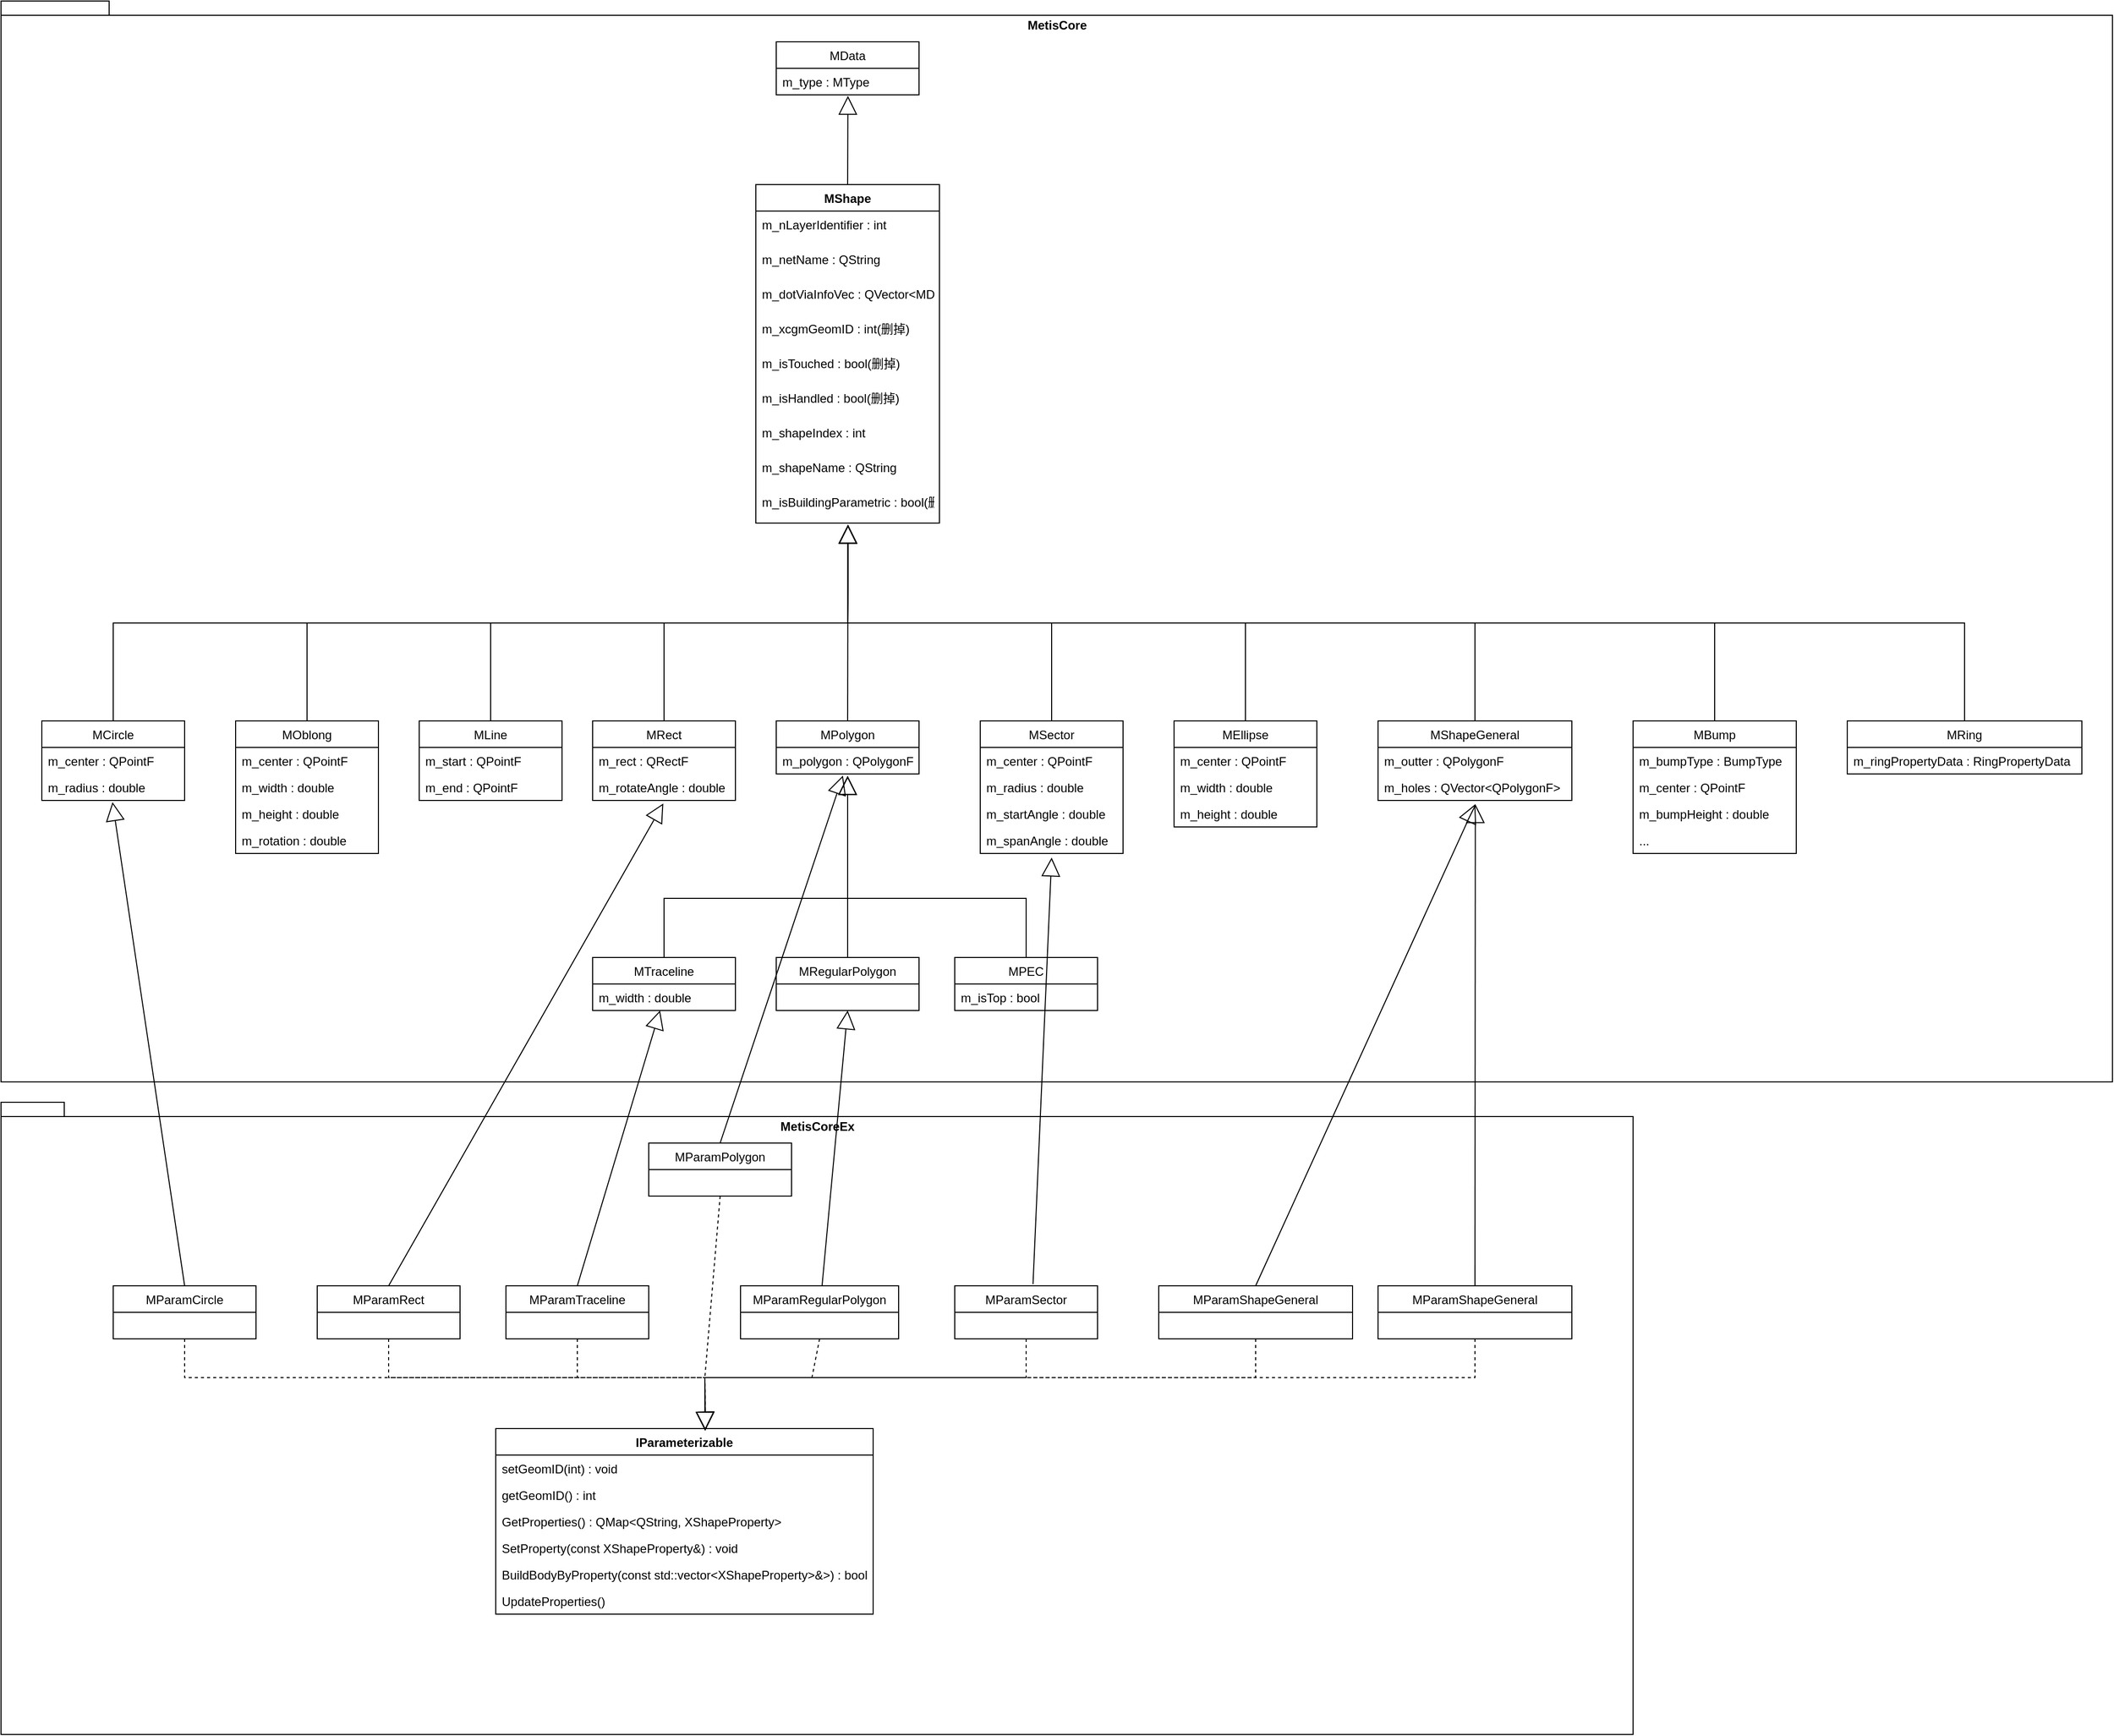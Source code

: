 <mxfile version="15.8.8" type="github">
  <diagram id="C5RBs43oDa-KdzZeNtuy" name="Page-1">
    <mxGraphModel dx="2592" dy="876" grid="1" gridSize="10" guides="1" tooltips="1" connect="1" arrows="1" fold="1" page="1" pageScale="1" pageWidth="827" pageHeight="1169" math="0" shadow="0">
      <root>
        <mxCell id="WIyWlLk6GJQsqaUBKTNV-0" />
        <mxCell id="WIyWlLk6GJQsqaUBKTNV-1" parent="WIyWlLk6GJQsqaUBKTNV-0" />
        <mxCell id="aMKjrzGWHhNSNLpxODro-223" value="MetisCoreEx" style="shape=folder;fontStyle=1;spacingTop=10;tabWidth=40;tabHeight=14;tabPosition=left;html=1;verticalAlign=top;" vertex="1" parent="WIyWlLk6GJQsqaUBKTNV-1">
          <mxGeometry x="-470" y="1090" width="1600" height="620" as="geometry" />
        </mxCell>
        <mxCell id="aMKjrzGWHhNSNLpxODro-220" value="MetisCore" style="shape=folder;fontStyle=1;spacingTop=10;tabWidth=40;tabHeight=14;tabPosition=left;html=1;verticalAlign=top;" vertex="1" parent="WIyWlLk6GJQsqaUBKTNV-1">
          <mxGeometry x="-470" y="10" width="2070" height="1060" as="geometry" />
        </mxCell>
        <mxCell id="aMKjrzGWHhNSNLpxODro-22" value="MShape" style="swimlane;fontStyle=1;align=center;verticalAlign=top;childLayout=stackLayout;horizontal=1;startSize=26;horizontalStack=0;resizeParent=1;resizeParentMax=0;resizeLast=0;collapsible=1;marginBottom=0;" vertex="1" parent="WIyWlLk6GJQsqaUBKTNV-1">
          <mxGeometry x="270" y="190" width="180" height="332" as="geometry" />
        </mxCell>
        <object label="m_nLayerIdentifier : int" id="aMKjrzGWHhNSNLpxODro-30">
          <mxCell style="text;strokeColor=none;fillColor=none;align=left;verticalAlign=top;spacingLeft=4;spacingRight=4;overflow=hidden;rotatable=0;points=[[0,0.5],[1,0.5]];portConstraint=eastwest;" vertex="1" parent="aMKjrzGWHhNSNLpxODro-22">
            <mxGeometry y="26" width="180" height="34" as="geometry" />
          </mxCell>
        </object>
        <object label="m_netName : QString" id="aMKjrzGWHhNSNLpxODro-33">
          <mxCell style="text;strokeColor=none;fillColor=none;align=left;verticalAlign=top;spacingLeft=4;spacingRight=4;overflow=hidden;rotatable=0;points=[[0,0.5],[1,0.5]];portConstraint=eastwest;" vertex="1" parent="aMKjrzGWHhNSNLpxODro-22">
            <mxGeometry y="60" width="180" height="34" as="geometry" />
          </mxCell>
        </object>
        <object label="m_dotViaInfoVec : QVector&lt;MDotViaInfo&gt;" id="aMKjrzGWHhNSNLpxODro-32">
          <mxCell style="text;strokeColor=none;fillColor=none;align=left;verticalAlign=top;spacingLeft=4;spacingRight=4;overflow=hidden;rotatable=0;points=[[0,0.5],[1,0.5]];portConstraint=eastwest;" vertex="1" parent="aMKjrzGWHhNSNLpxODro-22">
            <mxGeometry y="94" width="180" height="34" as="geometry" />
          </mxCell>
        </object>
        <object label="m_xcgmGeomID : int(删掉)" id="aMKjrzGWHhNSNLpxODro-31">
          <mxCell style="text;strokeColor=none;fillColor=none;align=left;verticalAlign=top;spacingLeft=4;spacingRight=4;overflow=hidden;rotatable=0;points=[[0,0.5],[1,0.5]];portConstraint=eastwest;" vertex="1" parent="aMKjrzGWHhNSNLpxODro-22">
            <mxGeometry y="128" width="180" height="34" as="geometry" />
          </mxCell>
        </object>
        <object label="m_isTouched : bool(删掉)" id="aMKjrzGWHhNSNLpxODro-35">
          <mxCell style="text;strokeColor=none;fillColor=none;align=left;verticalAlign=top;spacingLeft=4;spacingRight=4;overflow=hidden;rotatable=0;points=[[0,0.5],[1,0.5]];portConstraint=eastwest;" vertex="1" parent="aMKjrzGWHhNSNLpxODro-22">
            <mxGeometry y="162" width="180" height="34" as="geometry" />
          </mxCell>
        </object>
        <object label="m_isHandled : bool(删掉)" id="aMKjrzGWHhNSNLpxODro-36">
          <mxCell style="text;strokeColor=none;fillColor=none;align=left;verticalAlign=top;spacingLeft=4;spacingRight=4;overflow=hidden;rotatable=0;points=[[0,0.5],[1,0.5]];portConstraint=eastwest;" vertex="1" parent="aMKjrzGWHhNSNLpxODro-22">
            <mxGeometry y="196" width="180" height="34" as="geometry" />
          </mxCell>
        </object>
        <object label="m_shapeIndex : int" id="aMKjrzGWHhNSNLpxODro-37">
          <mxCell style="text;strokeColor=none;fillColor=none;align=left;verticalAlign=top;spacingLeft=4;spacingRight=4;overflow=hidden;rotatable=0;points=[[0,0.5],[1,0.5]];portConstraint=eastwest;" vertex="1" parent="aMKjrzGWHhNSNLpxODro-22">
            <mxGeometry y="230" width="180" height="34" as="geometry" />
          </mxCell>
        </object>
        <object label="m_shapeName : QString" id="aMKjrzGWHhNSNLpxODro-38">
          <mxCell style="text;strokeColor=none;fillColor=none;align=left;verticalAlign=top;spacingLeft=4;spacingRight=4;overflow=hidden;rotatable=0;points=[[0,0.5],[1,0.5]];portConstraint=eastwest;" vertex="1" parent="aMKjrzGWHhNSNLpxODro-22">
            <mxGeometry y="264" width="180" height="34" as="geometry" />
          </mxCell>
        </object>
        <object label="m_isBuildingParametric : bool(删掉)" id="aMKjrzGWHhNSNLpxODro-39">
          <mxCell style="text;strokeColor=none;fillColor=none;align=left;verticalAlign=top;spacingLeft=4;spacingRight=4;overflow=hidden;rotatable=0;points=[[0,0.5],[1,0.5]];portConstraint=eastwest;" vertex="1" parent="aMKjrzGWHhNSNLpxODro-22">
            <mxGeometry y="298" width="180" height="34" as="geometry" />
          </mxCell>
        </object>
        <mxCell id="aMKjrzGWHhNSNLpxODro-40" value="MData" style="swimlane;fontStyle=0;childLayout=stackLayout;horizontal=1;startSize=26;fillColor=none;horizontalStack=0;resizeParent=1;resizeParentMax=0;resizeLast=0;collapsible=1;marginBottom=0;" vertex="1" parent="WIyWlLk6GJQsqaUBKTNV-1">
          <mxGeometry x="290" y="50" width="140" height="52" as="geometry" />
        </mxCell>
        <mxCell id="aMKjrzGWHhNSNLpxODro-41" value="m_type : MType" style="text;strokeColor=none;fillColor=none;align=left;verticalAlign=top;spacingLeft=4;spacingRight=4;overflow=hidden;rotatable=0;points=[[0,0.5],[1,0.5]];portConstraint=eastwest;" vertex="1" parent="aMKjrzGWHhNSNLpxODro-40">
          <mxGeometry y="26" width="140" height="26" as="geometry" />
        </mxCell>
        <mxCell id="aMKjrzGWHhNSNLpxODro-45" value="" style="endArrow=block;endSize=16;endFill=0;html=1;rounded=0;exitX=0.5;exitY=0;exitDx=0;exitDy=0;entryX=0.502;entryY=1.038;entryDx=0;entryDy=0;entryPerimeter=0;" edge="1" parent="WIyWlLk6GJQsqaUBKTNV-1" source="aMKjrzGWHhNSNLpxODro-22" target="aMKjrzGWHhNSNLpxODro-41">
          <mxGeometry x="-0.078" y="-30" width="160" relative="1" as="geometry">
            <mxPoint x="468" y="50" as="sourcePoint" />
            <mxPoint x="628" y="50" as="targetPoint" />
            <mxPoint as="offset" />
          </mxGeometry>
        </mxCell>
        <mxCell id="aMKjrzGWHhNSNLpxODro-46" value="MCircle" style="swimlane;fontStyle=0;childLayout=stackLayout;horizontal=1;startSize=26;fillColor=none;horizontalStack=0;resizeParent=1;resizeParentMax=0;resizeLast=0;collapsible=1;marginBottom=0;" vertex="1" parent="WIyWlLk6GJQsqaUBKTNV-1">
          <mxGeometry x="-430" y="716" width="140" height="78" as="geometry" />
        </mxCell>
        <mxCell id="aMKjrzGWHhNSNLpxODro-47" value="m_center : QPointF" style="text;strokeColor=none;fillColor=none;align=left;verticalAlign=top;spacingLeft=4;spacingRight=4;overflow=hidden;rotatable=0;points=[[0,0.5],[1,0.5]];portConstraint=eastwest;" vertex="1" parent="aMKjrzGWHhNSNLpxODro-46">
          <mxGeometry y="26" width="140" height="26" as="geometry" />
        </mxCell>
        <mxCell id="aMKjrzGWHhNSNLpxODro-48" value="m_radius : double" style="text;strokeColor=none;fillColor=none;align=left;verticalAlign=top;spacingLeft=4;spacingRight=4;overflow=hidden;rotatable=0;points=[[0,0.5],[1,0.5]];portConstraint=eastwest;" vertex="1" parent="aMKjrzGWHhNSNLpxODro-46">
          <mxGeometry y="52" width="140" height="26" as="geometry" />
        </mxCell>
        <mxCell id="aMKjrzGWHhNSNLpxODro-50" value="MOblong" style="swimlane;fontStyle=0;childLayout=stackLayout;horizontal=1;startSize=26;fillColor=none;horizontalStack=0;resizeParent=1;resizeParentMax=0;resizeLast=0;collapsible=1;marginBottom=0;" vertex="1" parent="WIyWlLk6GJQsqaUBKTNV-1">
          <mxGeometry x="-240" y="716" width="140" height="130" as="geometry" />
        </mxCell>
        <mxCell id="aMKjrzGWHhNSNLpxODro-51" value="m_center : QPointF" style="text;strokeColor=none;fillColor=none;align=left;verticalAlign=top;spacingLeft=4;spacingRight=4;overflow=hidden;rotatable=0;points=[[0,0.5],[1,0.5]];portConstraint=eastwest;" vertex="1" parent="aMKjrzGWHhNSNLpxODro-50">
          <mxGeometry y="26" width="140" height="26" as="geometry" />
        </mxCell>
        <mxCell id="aMKjrzGWHhNSNLpxODro-52" value="m_width : double" style="text;strokeColor=none;fillColor=none;align=left;verticalAlign=top;spacingLeft=4;spacingRight=4;overflow=hidden;rotatable=0;points=[[0,0.5],[1,0.5]];portConstraint=eastwest;" vertex="1" parent="aMKjrzGWHhNSNLpxODro-50">
          <mxGeometry y="52" width="140" height="26" as="geometry" />
        </mxCell>
        <mxCell id="aMKjrzGWHhNSNLpxODro-53" value="m_height : double" style="text;strokeColor=none;fillColor=none;align=left;verticalAlign=top;spacingLeft=4;spacingRight=4;overflow=hidden;rotatable=0;points=[[0,0.5],[1,0.5]];portConstraint=eastwest;" vertex="1" parent="aMKjrzGWHhNSNLpxODro-50">
          <mxGeometry y="78" width="140" height="26" as="geometry" />
        </mxCell>
        <mxCell id="aMKjrzGWHhNSNLpxODro-94" value="m_rotation : double" style="text;strokeColor=none;fillColor=none;align=left;verticalAlign=top;spacingLeft=4;spacingRight=4;overflow=hidden;rotatable=0;points=[[0,0.5],[1,0.5]];portConstraint=eastwest;" vertex="1" parent="aMKjrzGWHhNSNLpxODro-50">
          <mxGeometry y="104" width="140" height="26" as="geometry" />
        </mxCell>
        <mxCell id="aMKjrzGWHhNSNLpxODro-54" value="MLine" style="swimlane;fontStyle=0;childLayout=stackLayout;horizontal=1;startSize=26;fillColor=none;horizontalStack=0;resizeParent=1;resizeParentMax=0;resizeLast=0;collapsible=1;marginBottom=0;" vertex="1" parent="WIyWlLk6GJQsqaUBKTNV-1">
          <mxGeometry x="-60" y="716" width="140" height="78" as="geometry" />
        </mxCell>
        <mxCell id="aMKjrzGWHhNSNLpxODro-55" value="m_start : QPointF" style="text;strokeColor=none;fillColor=none;align=left;verticalAlign=top;spacingLeft=4;spacingRight=4;overflow=hidden;rotatable=0;points=[[0,0.5],[1,0.5]];portConstraint=eastwest;" vertex="1" parent="aMKjrzGWHhNSNLpxODro-54">
          <mxGeometry y="26" width="140" height="26" as="geometry" />
        </mxCell>
        <mxCell id="aMKjrzGWHhNSNLpxODro-56" value="m_end : QPointF" style="text;strokeColor=none;fillColor=none;align=left;verticalAlign=top;spacingLeft=4;spacingRight=4;overflow=hidden;rotatable=0;points=[[0,0.5],[1,0.5]];portConstraint=eastwest;" vertex="1" parent="aMKjrzGWHhNSNLpxODro-54">
          <mxGeometry y="52" width="140" height="26" as="geometry" />
        </mxCell>
        <mxCell id="aMKjrzGWHhNSNLpxODro-58" value="MEllipse" style="swimlane;fontStyle=0;childLayout=stackLayout;horizontal=1;startSize=26;fillColor=none;horizontalStack=0;resizeParent=1;resizeParentMax=0;resizeLast=0;collapsible=1;marginBottom=0;" vertex="1" parent="WIyWlLk6GJQsqaUBKTNV-1">
          <mxGeometry x="680" y="716" width="140" height="104" as="geometry" />
        </mxCell>
        <mxCell id="aMKjrzGWHhNSNLpxODro-59" value="m_center : QPointF" style="text;strokeColor=none;fillColor=none;align=left;verticalAlign=top;spacingLeft=4;spacingRight=4;overflow=hidden;rotatable=0;points=[[0,0.5],[1,0.5]];portConstraint=eastwest;" vertex="1" parent="aMKjrzGWHhNSNLpxODro-58">
          <mxGeometry y="26" width="140" height="26" as="geometry" />
        </mxCell>
        <mxCell id="aMKjrzGWHhNSNLpxODro-60" value="m_width : double" style="text;strokeColor=none;fillColor=none;align=left;verticalAlign=top;spacingLeft=4;spacingRight=4;overflow=hidden;rotatable=0;points=[[0,0.5],[1,0.5]];portConstraint=eastwest;" vertex="1" parent="aMKjrzGWHhNSNLpxODro-58">
          <mxGeometry y="52" width="140" height="26" as="geometry" />
        </mxCell>
        <mxCell id="aMKjrzGWHhNSNLpxODro-61" value="m_height : double" style="text;strokeColor=none;fillColor=none;align=left;verticalAlign=top;spacingLeft=4;spacingRight=4;overflow=hidden;rotatable=0;points=[[0,0.5],[1,0.5]];portConstraint=eastwest;" vertex="1" parent="aMKjrzGWHhNSNLpxODro-58">
          <mxGeometry y="78" width="140" height="26" as="geometry" />
        </mxCell>
        <mxCell id="aMKjrzGWHhNSNLpxODro-62" value="MSector" style="swimlane;fontStyle=0;childLayout=stackLayout;horizontal=1;startSize=26;fillColor=none;horizontalStack=0;resizeParent=1;resizeParentMax=0;resizeLast=0;collapsible=1;marginBottom=0;" vertex="1" parent="WIyWlLk6GJQsqaUBKTNV-1">
          <mxGeometry x="490" y="716" width="140" height="130" as="geometry" />
        </mxCell>
        <mxCell id="aMKjrzGWHhNSNLpxODro-63" value="m_center : QPointF" style="text;strokeColor=none;fillColor=none;align=left;verticalAlign=top;spacingLeft=4;spacingRight=4;overflow=hidden;rotatable=0;points=[[0,0.5],[1,0.5]];portConstraint=eastwest;" vertex="1" parent="aMKjrzGWHhNSNLpxODro-62">
          <mxGeometry y="26" width="140" height="26" as="geometry" />
        </mxCell>
        <mxCell id="aMKjrzGWHhNSNLpxODro-64" value="m_radius : double" style="text;strokeColor=none;fillColor=none;align=left;verticalAlign=top;spacingLeft=4;spacingRight=4;overflow=hidden;rotatable=0;points=[[0,0.5],[1,0.5]];portConstraint=eastwest;" vertex="1" parent="aMKjrzGWHhNSNLpxODro-62">
          <mxGeometry y="52" width="140" height="26" as="geometry" />
        </mxCell>
        <mxCell id="aMKjrzGWHhNSNLpxODro-65" value="m_startAngle : double" style="text;strokeColor=none;fillColor=none;align=left;verticalAlign=top;spacingLeft=4;spacingRight=4;overflow=hidden;rotatable=0;points=[[0,0.5],[1,0.5]];portConstraint=eastwest;" vertex="1" parent="aMKjrzGWHhNSNLpxODro-62">
          <mxGeometry y="78" width="140" height="26" as="geometry" />
        </mxCell>
        <mxCell id="aMKjrzGWHhNSNLpxODro-114" value="m_spanAngle : double" style="text;strokeColor=none;fillColor=none;align=left;verticalAlign=top;spacingLeft=4;spacingRight=4;overflow=hidden;rotatable=0;points=[[0,0.5],[1,0.5]];portConstraint=eastwest;" vertex="1" parent="aMKjrzGWHhNSNLpxODro-62">
          <mxGeometry y="104" width="140" height="26" as="geometry" />
        </mxCell>
        <mxCell id="aMKjrzGWHhNSNLpxODro-70" value="MTraceline" style="swimlane;fontStyle=0;childLayout=stackLayout;horizontal=1;startSize=26;fillColor=none;horizontalStack=0;resizeParent=1;resizeParentMax=0;resizeLast=0;collapsible=1;marginBottom=0;" vertex="1" parent="WIyWlLk6GJQsqaUBKTNV-1">
          <mxGeometry x="110" y="948" width="140" height="52" as="geometry" />
        </mxCell>
        <mxCell id="aMKjrzGWHhNSNLpxODro-71" value="m_width : double" style="text;strokeColor=none;fillColor=none;align=left;verticalAlign=top;spacingLeft=4;spacingRight=4;overflow=hidden;rotatable=0;points=[[0,0.5],[1,0.5]];portConstraint=eastwest;" vertex="1" parent="aMKjrzGWHhNSNLpxODro-70">
          <mxGeometry y="26" width="140" height="26" as="geometry" />
        </mxCell>
        <mxCell id="aMKjrzGWHhNSNLpxODro-86" value="MShapeGeneral" style="swimlane;fontStyle=0;childLayout=stackLayout;horizontal=1;startSize=26;fillColor=none;horizontalStack=0;resizeParent=1;resizeParentMax=0;resizeLast=0;collapsible=1;marginBottom=0;" vertex="1" parent="WIyWlLk6GJQsqaUBKTNV-1">
          <mxGeometry x="880" y="716" width="190" height="78" as="geometry" />
        </mxCell>
        <mxCell id="aMKjrzGWHhNSNLpxODro-87" value="m_outter : QPolygonF" style="text;strokeColor=none;fillColor=none;align=left;verticalAlign=top;spacingLeft=4;spacingRight=4;overflow=hidden;rotatable=0;points=[[0,0.5],[1,0.5]];portConstraint=eastwest;" vertex="1" parent="aMKjrzGWHhNSNLpxODro-86">
          <mxGeometry y="26" width="190" height="26" as="geometry" />
        </mxCell>
        <mxCell id="aMKjrzGWHhNSNLpxODro-88" value="m_holes : QVector&lt;QPolygonF&gt;" style="text;strokeColor=none;fillColor=none;align=left;verticalAlign=top;spacingLeft=4;spacingRight=4;overflow=hidden;rotatable=0;points=[[0,0.5],[1,0.5]];portConstraint=eastwest;" vertex="1" parent="aMKjrzGWHhNSNLpxODro-86">
          <mxGeometry y="52" width="190" height="26" as="geometry" />
        </mxCell>
        <mxCell id="aMKjrzGWHhNSNLpxODro-95" value="MRect" style="swimlane;fontStyle=0;childLayout=stackLayout;horizontal=1;startSize=26;fillColor=none;horizontalStack=0;resizeParent=1;resizeParentMax=0;resizeLast=0;collapsible=1;marginBottom=0;" vertex="1" parent="WIyWlLk6GJQsqaUBKTNV-1">
          <mxGeometry x="110" y="716" width="140" height="78" as="geometry" />
        </mxCell>
        <mxCell id="aMKjrzGWHhNSNLpxODro-96" value="m_rect : QRectF" style="text;strokeColor=none;fillColor=none;align=left;verticalAlign=top;spacingLeft=4;spacingRight=4;overflow=hidden;rotatable=0;points=[[0,0.5],[1,0.5]];portConstraint=eastwest;" vertex="1" parent="aMKjrzGWHhNSNLpxODro-95">
          <mxGeometry y="26" width="140" height="26" as="geometry" />
        </mxCell>
        <mxCell id="aMKjrzGWHhNSNLpxODro-97" value="m_rotateAngle : double" style="text;strokeColor=none;fillColor=none;align=left;verticalAlign=top;spacingLeft=4;spacingRight=4;overflow=hidden;rotatable=0;points=[[0,0.5],[1,0.5]];portConstraint=eastwest;" vertex="1" parent="aMKjrzGWHhNSNLpxODro-95">
          <mxGeometry y="52" width="140" height="26" as="geometry" />
        </mxCell>
        <mxCell id="aMKjrzGWHhNSNLpxODro-98" value="MPolygon" style="swimlane;fontStyle=0;childLayout=stackLayout;horizontal=1;startSize=26;fillColor=none;horizontalStack=0;resizeParent=1;resizeParentMax=0;resizeLast=0;collapsible=1;marginBottom=0;" vertex="1" parent="WIyWlLk6GJQsqaUBKTNV-1">
          <mxGeometry x="290" y="716" width="140" height="52" as="geometry" />
        </mxCell>
        <mxCell id="aMKjrzGWHhNSNLpxODro-99" value="m_polygon : QPolygonF" style="text;strokeColor=none;fillColor=none;align=left;verticalAlign=top;spacingLeft=4;spacingRight=4;overflow=hidden;rotatable=0;points=[[0,0.5],[1,0.5]];portConstraint=eastwest;" vertex="1" parent="aMKjrzGWHhNSNLpxODro-98">
          <mxGeometry y="26" width="140" height="26" as="geometry" />
        </mxCell>
        <mxCell id="aMKjrzGWHhNSNLpxODro-109" value="MRegularPolygon" style="swimlane;fontStyle=0;childLayout=stackLayout;horizontal=1;startSize=26;fillColor=none;horizontalStack=0;resizeParent=1;resizeParentMax=0;resizeLast=0;collapsible=1;marginBottom=0;" vertex="1" parent="WIyWlLk6GJQsqaUBKTNV-1">
          <mxGeometry x="290" y="948" width="140" height="52" as="geometry" />
        </mxCell>
        <mxCell id="aMKjrzGWHhNSNLpxODro-115" value="MRing" style="swimlane;fontStyle=0;childLayout=stackLayout;horizontal=1;startSize=26;fillColor=none;horizontalStack=0;resizeParent=1;resizeParentMax=0;resizeLast=0;collapsible=1;marginBottom=0;" vertex="1" parent="WIyWlLk6GJQsqaUBKTNV-1">
          <mxGeometry x="1340" y="716" width="230" height="52" as="geometry" />
        </mxCell>
        <mxCell id="aMKjrzGWHhNSNLpxODro-116" value="m_ringPropertyData : RingPropertyData" style="text;strokeColor=none;fillColor=none;align=left;verticalAlign=top;spacingLeft=4;spacingRight=4;overflow=hidden;rotatable=0;points=[[0,0.5],[1,0.5]];portConstraint=eastwest;" vertex="1" parent="aMKjrzGWHhNSNLpxODro-115">
          <mxGeometry y="26" width="230" height="26" as="geometry" />
        </mxCell>
        <mxCell id="aMKjrzGWHhNSNLpxODro-119" value="MPEC" style="swimlane;fontStyle=0;childLayout=stackLayout;horizontal=1;startSize=26;fillColor=none;horizontalStack=0;resizeParent=1;resizeParentMax=0;resizeLast=0;collapsible=1;marginBottom=0;" vertex="1" parent="WIyWlLk6GJQsqaUBKTNV-1">
          <mxGeometry x="465" y="948" width="140" height="52" as="geometry" />
        </mxCell>
        <mxCell id="aMKjrzGWHhNSNLpxODro-120" value="m_isTop : bool" style="text;strokeColor=none;fillColor=none;align=left;verticalAlign=top;spacingLeft=4;spacingRight=4;overflow=hidden;rotatable=0;points=[[0,0.5],[1,0.5]];portConstraint=eastwest;" vertex="1" parent="aMKjrzGWHhNSNLpxODro-119">
          <mxGeometry y="26" width="140" height="26" as="geometry" />
        </mxCell>
        <mxCell id="aMKjrzGWHhNSNLpxODro-123" value="MBump" style="swimlane;fontStyle=0;childLayout=stackLayout;horizontal=1;startSize=26;fillColor=none;horizontalStack=0;resizeParent=1;resizeParentMax=0;resizeLast=0;collapsible=1;marginBottom=0;" vertex="1" parent="WIyWlLk6GJQsqaUBKTNV-1">
          <mxGeometry x="1130" y="716" width="160" height="130" as="geometry" />
        </mxCell>
        <mxCell id="aMKjrzGWHhNSNLpxODro-124" value="m_bumpType : BumpType" style="text;strokeColor=none;fillColor=none;align=left;verticalAlign=top;spacingLeft=4;spacingRight=4;overflow=hidden;rotatable=0;points=[[0,0.5],[1,0.5]];portConstraint=eastwest;" vertex="1" parent="aMKjrzGWHhNSNLpxODro-123">
          <mxGeometry y="26" width="160" height="26" as="geometry" />
        </mxCell>
        <mxCell id="aMKjrzGWHhNSNLpxODro-125" value="m_center : QPointF" style="text;strokeColor=none;fillColor=none;align=left;verticalAlign=top;spacingLeft=4;spacingRight=4;overflow=hidden;rotatable=0;points=[[0,0.5],[1,0.5]];portConstraint=eastwest;" vertex="1" parent="aMKjrzGWHhNSNLpxODro-123">
          <mxGeometry y="52" width="160" height="26" as="geometry" />
        </mxCell>
        <mxCell id="aMKjrzGWHhNSNLpxODro-126" value="m_bumpHeight : double" style="text;strokeColor=none;fillColor=none;align=left;verticalAlign=top;spacingLeft=4;spacingRight=4;overflow=hidden;rotatable=0;points=[[0,0.5],[1,0.5]];portConstraint=eastwest;" vertex="1" parent="aMKjrzGWHhNSNLpxODro-123">
          <mxGeometry y="78" width="160" height="26" as="geometry" />
        </mxCell>
        <mxCell id="aMKjrzGWHhNSNLpxODro-134" value="..." style="text;strokeColor=none;fillColor=none;align=left;verticalAlign=top;spacingLeft=4;spacingRight=4;overflow=hidden;rotatable=0;points=[[0,0.5],[1,0.5]];portConstraint=eastwest;" vertex="1" parent="aMKjrzGWHhNSNLpxODro-123">
          <mxGeometry y="104" width="160" height="26" as="geometry" />
        </mxCell>
        <mxCell id="aMKjrzGWHhNSNLpxODro-128" value="" style="endArrow=block;endSize=16;endFill=0;html=1;rounded=0;exitX=0.5;exitY=0;exitDx=0;exitDy=0;" edge="1" parent="WIyWlLk6GJQsqaUBKTNV-1" source="aMKjrzGWHhNSNLpxODro-109">
          <mxGeometry x="0.043" y="60" width="160" relative="1" as="geometry">
            <mxPoint x="290" y="880" as="sourcePoint" />
            <mxPoint x="360" y="770" as="targetPoint" />
            <mxPoint as="offset" />
          </mxGeometry>
        </mxCell>
        <mxCell id="aMKjrzGWHhNSNLpxODro-130" value="" style="endArrow=block;endSize=16;endFill=0;html=1;rounded=0;exitX=0.5;exitY=0;exitDx=0;exitDy=0;" edge="1" parent="WIyWlLk6GJQsqaUBKTNV-1" source="aMKjrzGWHhNSNLpxODro-70">
          <mxGeometry x="0.043" y="60" width="160" relative="1" as="geometry">
            <mxPoint x="180" y="990" as="sourcePoint" />
            <mxPoint x="360" y="770" as="targetPoint" />
            <Array as="points">
              <mxPoint x="180" y="890" />
              <mxPoint x="360" y="890" />
            </Array>
            <mxPoint as="offset" />
          </mxGeometry>
        </mxCell>
        <mxCell id="aMKjrzGWHhNSNLpxODro-132" value="" style="endArrow=block;endSize=16;endFill=0;html=1;rounded=0;exitX=0.5;exitY=0;exitDx=0;exitDy=0;" edge="1" parent="WIyWlLk6GJQsqaUBKTNV-1" source="aMKjrzGWHhNSNLpxODro-119">
          <mxGeometry x="0.043" y="60" width="160" relative="1" as="geometry">
            <mxPoint x="560" y="990" as="sourcePoint" />
            <mxPoint x="360" y="770" as="targetPoint" />
            <Array as="points">
              <mxPoint x="535" y="890" />
              <mxPoint x="360" y="890" />
            </Array>
            <mxPoint as="offset" />
          </mxGeometry>
        </mxCell>
        <mxCell id="aMKjrzGWHhNSNLpxODro-136" value="" style="endArrow=block;endSize=16;endFill=0;html=1;rounded=0;exitX=0.5;exitY=0;exitDx=0;exitDy=0;entryX=0.502;entryY=1.049;entryDx=0;entryDy=0;entryPerimeter=0;" edge="1" parent="WIyWlLk6GJQsqaUBKTNV-1" source="aMKjrzGWHhNSNLpxODro-98" target="aMKjrzGWHhNSNLpxODro-39">
          <mxGeometry x="-0.006" y="129" width="160" relative="1" as="geometry">
            <mxPoint x="290" y="700" as="sourcePoint" />
            <mxPoint x="490" y="610" as="targetPoint" />
            <mxPoint as="offset" />
          </mxGeometry>
        </mxCell>
        <mxCell id="aMKjrzGWHhNSNLpxODro-152" value="" style="endArrow=block;endSize=16;endFill=0;html=1;rounded=0;exitX=0.5;exitY=0;exitDx=0;exitDy=0;entryX=0.502;entryY=1.049;entryDx=0;entryDy=0;entryPerimeter=0;" edge="1" parent="WIyWlLk6GJQsqaUBKTNV-1" source="aMKjrzGWHhNSNLpxODro-46" target="aMKjrzGWHhNSNLpxODro-39">
          <mxGeometry x="-0.006" y="129" width="160" relative="1" as="geometry">
            <mxPoint x="290" y="700" as="sourcePoint" />
            <mxPoint x="490" y="610" as="targetPoint" />
            <Array as="points">
              <mxPoint x="-360" y="620" />
              <mxPoint x="360" y="620" />
            </Array>
            <mxPoint as="offset" />
          </mxGeometry>
        </mxCell>
        <mxCell id="aMKjrzGWHhNSNLpxODro-153" value="" style="endArrow=block;endSize=16;endFill=0;html=1;rounded=0;exitX=0.5;exitY=0;exitDx=0;exitDy=0;entryX=0.502;entryY=1.049;entryDx=0;entryDy=0;entryPerimeter=0;" edge="1" parent="WIyWlLk6GJQsqaUBKTNV-1" source="aMKjrzGWHhNSNLpxODro-50" target="aMKjrzGWHhNSNLpxODro-39">
          <mxGeometry x="-0.006" y="129" width="160" relative="1" as="geometry">
            <mxPoint x="290" y="700" as="sourcePoint" />
            <mxPoint x="490" y="610" as="targetPoint" />
            <Array as="points">
              <mxPoint x="-170" y="620" />
              <mxPoint x="360" y="620" />
            </Array>
            <mxPoint as="offset" />
          </mxGeometry>
        </mxCell>
        <mxCell id="aMKjrzGWHhNSNLpxODro-154" value="" style="endArrow=block;endSize=16;endFill=0;html=1;rounded=0;exitX=0.5;exitY=0;exitDx=0;exitDy=0;entryX=0.502;entryY=1.049;entryDx=0;entryDy=0;entryPerimeter=0;" edge="1" parent="WIyWlLk6GJQsqaUBKTNV-1" source="aMKjrzGWHhNSNLpxODro-54" target="aMKjrzGWHhNSNLpxODro-39">
          <mxGeometry x="-0.006" y="129" width="160" relative="1" as="geometry">
            <mxPoint x="290" y="700" as="sourcePoint" />
            <mxPoint x="490" y="610" as="targetPoint" />
            <Array as="points">
              <mxPoint x="10" y="620" />
              <mxPoint x="360" y="620" />
            </Array>
            <mxPoint as="offset" />
          </mxGeometry>
        </mxCell>
        <mxCell id="aMKjrzGWHhNSNLpxODro-155" value="" style="endArrow=block;endSize=16;endFill=0;html=1;rounded=0;exitX=0.5;exitY=0;exitDx=0;exitDy=0;entryX=0.502;entryY=1.049;entryDx=0;entryDy=0;entryPerimeter=0;" edge="1" parent="WIyWlLk6GJQsqaUBKTNV-1" source="aMKjrzGWHhNSNLpxODro-95" target="aMKjrzGWHhNSNLpxODro-39">
          <mxGeometry x="-0.006" y="129" width="160" relative="1" as="geometry">
            <mxPoint x="290" y="700" as="sourcePoint" />
            <mxPoint x="490" y="610" as="targetPoint" />
            <Array as="points">
              <mxPoint x="180" y="620" />
              <mxPoint x="360" y="620" />
            </Array>
            <mxPoint as="offset" />
          </mxGeometry>
        </mxCell>
        <mxCell id="aMKjrzGWHhNSNLpxODro-156" value="" style="endArrow=block;endSize=16;endFill=0;html=1;rounded=0;exitX=0.5;exitY=0;exitDx=0;exitDy=0;entryX=0.502;entryY=1.049;entryDx=0;entryDy=0;entryPerimeter=0;" edge="1" parent="WIyWlLk6GJQsqaUBKTNV-1" source="aMKjrzGWHhNSNLpxODro-62" target="aMKjrzGWHhNSNLpxODro-39">
          <mxGeometry x="-0.006" y="129" width="160" relative="1" as="geometry">
            <mxPoint x="290" y="700" as="sourcePoint" />
            <mxPoint x="490" y="610" as="targetPoint" />
            <Array as="points">
              <mxPoint x="560" y="620" />
              <mxPoint x="360" y="620" />
            </Array>
            <mxPoint as="offset" />
          </mxGeometry>
        </mxCell>
        <mxCell id="aMKjrzGWHhNSNLpxODro-157" value="" style="endArrow=block;endSize=16;endFill=0;html=1;rounded=0;exitX=0.5;exitY=0;exitDx=0;exitDy=0;entryX=0.502;entryY=1.049;entryDx=0;entryDy=0;entryPerimeter=0;" edge="1" parent="WIyWlLk6GJQsqaUBKTNV-1" source="aMKjrzGWHhNSNLpxODro-58" target="aMKjrzGWHhNSNLpxODro-39">
          <mxGeometry x="-0.006" y="129" width="160" relative="1" as="geometry">
            <mxPoint x="290" y="700" as="sourcePoint" />
            <mxPoint x="490" y="610" as="targetPoint" />
            <Array as="points">
              <mxPoint x="750" y="620" />
              <mxPoint x="360" y="620" />
            </Array>
            <mxPoint as="offset" />
          </mxGeometry>
        </mxCell>
        <mxCell id="aMKjrzGWHhNSNLpxODro-158" value="" style="endArrow=block;endSize=16;endFill=0;html=1;rounded=0;exitX=0.5;exitY=0;exitDx=0;exitDy=0;entryX=0.502;entryY=1.049;entryDx=0;entryDy=0;entryPerimeter=0;" edge="1" parent="WIyWlLk6GJQsqaUBKTNV-1" source="aMKjrzGWHhNSNLpxODro-86" target="aMKjrzGWHhNSNLpxODro-39">
          <mxGeometry x="-0.006" y="129" width="160" relative="1" as="geometry">
            <mxPoint x="290" y="700" as="sourcePoint" />
            <mxPoint x="490" y="610" as="targetPoint" />
            <Array as="points">
              <mxPoint x="975" y="620" />
              <mxPoint x="360" y="620" />
            </Array>
            <mxPoint as="offset" />
          </mxGeometry>
        </mxCell>
        <mxCell id="aMKjrzGWHhNSNLpxODro-159" value="" style="endArrow=block;endSize=16;endFill=0;html=1;rounded=0;exitX=0.5;exitY=0;exitDx=0;exitDy=0;entryX=0.502;entryY=1.049;entryDx=0;entryDy=0;entryPerimeter=0;" edge="1" parent="WIyWlLk6GJQsqaUBKTNV-1" source="aMKjrzGWHhNSNLpxODro-123" target="aMKjrzGWHhNSNLpxODro-39">
          <mxGeometry x="-0.006" y="129" width="160" relative="1" as="geometry">
            <mxPoint x="290" y="700" as="sourcePoint" />
            <mxPoint x="490" y="610" as="targetPoint" />
            <Array as="points">
              <mxPoint x="1210" y="620" />
              <mxPoint x="360" y="620" />
            </Array>
            <mxPoint as="offset" />
          </mxGeometry>
        </mxCell>
        <mxCell id="aMKjrzGWHhNSNLpxODro-160" value="" style="endArrow=block;endSize=16;endFill=0;html=1;rounded=0;exitX=0.5;exitY=0;exitDx=0;exitDy=0;entryX=0.502;entryY=1.049;entryDx=0;entryDy=0;entryPerimeter=0;" edge="1" parent="WIyWlLk6GJQsqaUBKTNV-1" source="aMKjrzGWHhNSNLpxODro-115" target="aMKjrzGWHhNSNLpxODro-39">
          <mxGeometry x="-0.006" y="129" width="160" relative="1" as="geometry">
            <mxPoint x="290" y="700" as="sourcePoint" />
            <mxPoint x="490" y="610" as="targetPoint" />
            <Array as="points">
              <mxPoint x="1455" y="620" />
              <mxPoint x="360" y="620" />
            </Array>
            <mxPoint as="offset" />
          </mxGeometry>
        </mxCell>
        <mxCell id="aMKjrzGWHhNSNLpxODro-161" value="IParameterizable" style="swimlane;fontStyle=1;align=center;verticalAlign=top;childLayout=stackLayout;horizontal=1;startSize=26;horizontalStack=0;resizeParent=1;resizeParentMax=0;resizeLast=0;collapsible=1;marginBottom=0;" vertex="1" parent="WIyWlLk6GJQsqaUBKTNV-1">
          <mxGeometry x="15" y="1410" width="370" height="182" as="geometry" />
        </mxCell>
        <mxCell id="aMKjrzGWHhNSNLpxODro-162" value="setGeomID(int) : void" style="text;strokeColor=none;fillColor=none;align=left;verticalAlign=top;spacingLeft=4;spacingRight=4;overflow=hidden;rotatable=0;points=[[0,0.5],[1,0.5]];portConstraint=eastwest;" vertex="1" parent="aMKjrzGWHhNSNLpxODro-161">
          <mxGeometry y="26" width="370" height="26" as="geometry" />
        </mxCell>
        <mxCell id="aMKjrzGWHhNSNLpxODro-165" value="getGeomID() : int" style="text;strokeColor=none;fillColor=none;align=left;verticalAlign=top;spacingLeft=4;spacingRight=4;overflow=hidden;rotatable=0;points=[[0,0.5],[1,0.5]];portConstraint=eastwest;" vertex="1" parent="aMKjrzGWHhNSNLpxODro-161">
          <mxGeometry y="52" width="370" height="26" as="geometry" />
        </mxCell>
        <mxCell id="aMKjrzGWHhNSNLpxODro-166" value="GetProperties() : QMap&lt;QString, XShapeProperty&gt;" style="text;strokeColor=none;fillColor=none;align=left;verticalAlign=top;spacingLeft=4;spacingRight=4;overflow=hidden;rotatable=0;points=[[0,0.5],[1,0.5]];portConstraint=eastwest;" vertex="1" parent="aMKjrzGWHhNSNLpxODro-161">
          <mxGeometry y="78" width="370" height="26" as="geometry" />
        </mxCell>
        <mxCell id="aMKjrzGWHhNSNLpxODro-171" value="SetProperty(const XShapeProperty&amp;) : void" style="text;strokeColor=none;fillColor=none;align=left;verticalAlign=top;spacingLeft=4;spacingRight=4;overflow=hidden;rotatable=0;points=[[0,0.5],[1,0.5]];portConstraint=eastwest;" vertex="1" parent="aMKjrzGWHhNSNLpxODro-161">
          <mxGeometry y="104" width="370" height="26" as="geometry" />
        </mxCell>
        <mxCell id="aMKjrzGWHhNSNLpxODro-172" value="BuildBodyByProperty(const std::vector&lt;XShapeProperty&gt;&amp;&gt;) : bool" style="text;strokeColor=none;fillColor=none;align=left;verticalAlign=top;spacingLeft=4;spacingRight=4;overflow=hidden;rotatable=0;points=[[0,0.5],[1,0.5]];portConstraint=eastwest;" vertex="1" parent="aMKjrzGWHhNSNLpxODro-161">
          <mxGeometry y="130" width="370" height="26" as="geometry" />
        </mxCell>
        <mxCell id="aMKjrzGWHhNSNLpxODro-225" value="UpdateProperties()" style="text;strokeColor=none;fillColor=none;align=left;verticalAlign=top;spacingLeft=4;spacingRight=4;overflow=hidden;rotatable=0;points=[[0,0.5],[1,0.5]];portConstraint=eastwest;" vertex="1" parent="aMKjrzGWHhNSNLpxODro-161">
          <mxGeometry y="156" width="370" height="26" as="geometry" />
        </mxCell>
        <mxCell id="aMKjrzGWHhNSNLpxODro-174" value="MParamCircle" style="swimlane;fontStyle=0;childLayout=stackLayout;horizontal=1;startSize=26;fillColor=none;horizontalStack=0;resizeParent=1;resizeParentMax=0;resizeLast=0;collapsible=1;marginBottom=0;" vertex="1" parent="WIyWlLk6GJQsqaUBKTNV-1">
          <mxGeometry x="-360" y="1270" width="140" height="52" as="geometry" />
        </mxCell>
        <mxCell id="aMKjrzGWHhNSNLpxODro-180" value="MParamRect" style="swimlane;fontStyle=0;childLayout=stackLayout;horizontal=1;startSize=26;fillColor=none;horizontalStack=0;resizeParent=1;resizeParentMax=0;resizeLast=0;collapsible=1;marginBottom=0;" vertex="1" parent="WIyWlLk6GJQsqaUBKTNV-1">
          <mxGeometry x="-160" y="1270" width="140" height="52" as="geometry" />
        </mxCell>
        <mxCell id="aMKjrzGWHhNSNLpxODro-183" value="MParamPolygon" style="swimlane;fontStyle=0;childLayout=stackLayout;horizontal=1;startSize=26;fillColor=none;horizontalStack=0;resizeParent=1;resizeParentMax=0;resizeLast=0;collapsible=1;marginBottom=0;" vertex="1" parent="WIyWlLk6GJQsqaUBKTNV-1">
          <mxGeometry x="165" y="1130" width="140" height="52" as="geometry" />
        </mxCell>
        <mxCell id="aMKjrzGWHhNSNLpxODro-185" value="MParamTraceline" style="swimlane;fontStyle=0;childLayout=stackLayout;horizontal=1;startSize=26;fillColor=none;horizontalStack=0;resizeParent=1;resizeParentMax=0;resizeLast=0;collapsible=1;marginBottom=0;" vertex="1" parent="WIyWlLk6GJQsqaUBKTNV-1">
          <mxGeometry x="25" y="1270" width="140" height="52" as="geometry" />
        </mxCell>
        <mxCell id="aMKjrzGWHhNSNLpxODro-187" value="MParamSector" style="swimlane;fontStyle=0;childLayout=stackLayout;horizontal=1;startSize=26;fillColor=none;horizontalStack=0;resizeParent=1;resizeParentMax=0;resizeLast=0;collapsible=1;marginBottom=0;" vertex="1" parent="WIyWlLk6GJQsqaUBKTNV-1">
          <mxGeometry x="465" y="1270" width="140" height="52" as="geometry" />
        </mxCell>
        <mxCell id="aMKjrzGWHhNSNLpxODro-196" value="MParamShapeGeneral" style="swimlane;fontStyle=0;childLayout=stackLayout;horizontal=1;startSize=26;fillColor=none;horizontalStack=0;resizeParent=1;resizeParentMax=0;resizeLast=0;collapsible=1;marginBottom=0;" vertex="1" parent="WIyWlLk6GJQsqaUBKTNV-1">
          <mxGeometry x="665" y="1270" width="190" height="52" as="geometry" />
        </mxCell>
        <mxCell id="aMKjrzGWHhNSNLpxODro-199" value="" style="endArrow=block;endSize=16;endFill=0;html=1;rounded=0;exitX=0.5;exitY=0;exitDx=0;exitDy=0;entryX=0.495;entryY=1.064;entryDx=0;entryDy=0;entryPerimeter=0;" edge="1" parent="WIyWlLk6GJQsqaUBKTNV-1" source="aMKjrzGWHhNSNLpxODro-174" target="aMKjrzGWHhNSNLpxODro-48">
          <mxGeometry width="160" relative="1" as="geometry">
            <mxPoint x="-350" y="1190" as="sourcePoint" />
            <mxPoint x="-190" y="1190" as="targetPoint" />
          </mxGeometry>
        </mxCell>
        <mxCell id="aMKjrzGWHhNSNLpxODro-200" value="" style="endArrow=block;endSize=16;endFill=0;html=1;rounded=0;exitX=0.5;exitY=0;exitDx=0;exitDy=0;entryX=0.495;entryY=1.115;entryDx=0;entryDy=0;entryPerimeter=0;" edge="1" parent="WIyWlLk6GJQsqaUBKTNV-1" source="aMKjrzGWHhNSNLpxODro-180" target="aMKjrzGWHhNSNLpxODro-97">
          <mxGeometry x="0.021" y="-10" width="160" relative="1" as="geometry">
            <mxPoint x="-180" y="1314.34" as="sourcePoint" />
            <mxPoint x="-90.7" y="790.004" as="targetPoint" />
            <mxPoint as="offset" />
          </mxGeometry>
        </mxCell>
        <mxCell id="aMKjrzGWHhNSNLpxODro-201" value="" style="endArrow=block;endSize=16;endFill=0;html=1;rounded=0;exitX=0.5;exitY=0;exitDx=0;exitDy=0;entryX=0.467;entryY=1.064;entryDx=0;entryDy=0;entryPerimeter=0;" edge="1" parent="WIyWlLk6GJQsqaUBKTNV-1" source="aMKjrzGWHhNSNLpxODro-183" target="aMKjrzGWHhNSNLpxODro-99">
          <mxGeometry width="160" relative="1" as="geometry">
            <mxPoint x="-240" y="1330" as="sourcePoint" />
            <mxPoint x="189.3" y="806.99" as="targetPoint" />
          </mxGeometry>
        </mxCell>
        <mxCell id="aMKjrzGWHhNSNLpxODro-202" value="" style="endArrow=block;endSize=16;endFill=0;html=1;rounded=0;exitX=0.5;exitY=0;exitDx=0;exitDy=0;" edge="1" parent="WIyWlLk6GJQsqaUBKTNV-1" source="aMKjrzGWHhNSNLpxODro-185" target="aMKjrzGWHhNSNLpxODro-71">
          <mxGeometry width="160" relative="1" as="geometry">
            <mxPoint x="-25" y="1330" as="sourcePoint" />
            <mxPoint x="365.38" y="779.664" as="targetPoint" />
          </mxGeometry>
        </mxCell>
        <mxCell id="aMKjrzGWHhNSNLpxODro-203" value="" style="endArrow=block;endSize=16;endFill=0;html=1;rounded=0;exitX=0.548;exitY=-0.032;exitDx=0;exitDy=0;entryX=0.5;entryY=1.154;entryDx=0;entryDy=0;entryPerimeter=0;exitPerimeter=0;" edge="1" parent="WIyWlLk6GJQsqaUBKTNV-1" source="aMKjrzGWHhNSNLpxODro-187" target="aMKjrzGWHhNSNLpxODro-114">
          <mxGeometry x="0.002" y="-7" width="160" relative="1" as="geometry">
            <mxPoint x="350.39" y="1320" as="sourcePoint" />
            <mxPoint x="369.609" y="1000" as="targetPoint" />
            <mxPoint as="offset" />
          </mxGeometry>
        </mxCell>
        <mxCell id="aMKjrzGWHhNSNLpxODro-204" value="" style="endArrow=block;endSize=16;endFill=0;html=1;rounded=0;exitX=0.5;exitY=0;exitDx=0;exitDy=0;entryX=0.502;entryY=1.141;entryDx=0;entryDy=0;entryPerimeter=0;" edge="1" parent="WIyWlLk6GJQsqaUBKTNV-1" source="aMKjrzGWHhNSNLpxODro-196" target="aMKjrzGWHhNSNLpxODro-88">
          <mxGeometry x="0.029" y="-16" width="160" relative="1" as="geometry">
            <mxPoint x="360.39" y="1330" as="sourcePoint" />
            <mxPoint x="570" y="860.004" as="targetPoint" />
            <mxPoint as="offset" />
          </mxGeometry>
        </mxCell>
        <mxCell id="aMKjrzGWHhNSNLpxODro-205" value="MParamRegularPolygon" style="swimlane;fontStyle=0;childLayout=stackLayout;horizontal=1;startSize=26;fillColor=none;horizontalStack=0;resizeParent=1;resizeParentMax=0;resizeLast=0;collapsible=1;marginBottom=0;" vertex="1" parent="WIyWlLk6GJQsqaUBKTNV-1">
          <mxGeometry x="255" y="1270" width="155" height="52" as="geometry" />
        </mxCell>
        <mxCell id="aMKjrzGWHhNSNLpxODro-206" value="" style="endArrow=block;endSize=16;endFill=0;html=1;rounded=0;exitX=0.5;exitY=1;exitDx=0;exitDy=0;entryX=0.555;entryY=0.011;entryDx=0;entryDy=0;entryPerimeter=0;dashed=1;" edge="1" parent="WIyWlLk6GJQsqaUBKTNV-1" source="aMKjrzGWHhNSNLpxODro-174" target="aMKjrzGWHhNSNLpxODro-161">
          <mxGeometry width="160" relative="1" as="geometry">
            <mxPoint x="-280" y="1280" as="sourcePoint" />
            <mxPoint x="-215.7" y="525.664" as="targetPoint" />
            <Array as="points">
              <mxPoint x="-290" y="1360" />
              <mxPoint x="220" y="1360" />
            </Array>
          </mxGeometry>
        </mxCell>
        <mxCell id="aMKjrzGWHhNSNLpxODro-207" value="" style="endArrow=block;endSize=16;endFill=0;html=1;rounded=0;exitX=0.5;exitY=1;exitDx=0;exitDy=0;entryX=0.555;entryY=0.011;entryDx=0;entryDy=0;entryPerimeter=0;dashed=1" edge="1" parent="WIyWlLk6GJQsqaUBKTNV-1" source="aMKjrzGWHhNSNLpxODro-180" target="aMKjrzGWHhNSNLpxODro-161">
          <mxGeometry width="160" relative="1" as="geometry">
            <mxPoint x="-280" y="1280" as="sourcePoint" />
            <mxPoint x="-215.7" y="525.664" as="targetPoint" />
            <Array as="points">
              <mxPoint x="-90" y="1360" />
              <mxPoint x="220" y="1360" />
            </Array>
          </mxGeometry>
        </mxCell>
        <mxCell id="aMKjrzGWHhNSNLpxODro-209" value="" style="endArrow=block;endSize=16;endFill=0;html=1;rounded=0;exitX=0.5;exitY=1;exitDx=0;exitDy=0;entryX=0.555;entryY=0.011;entryDx=0;entryDy=0;entryPerimeter=0;dashed=1" edge="1" parent="WIyWlLk6GJQsqaUBKTNV-1" source="aMKjrzGWHhNSNLpxODro-185" target="aMKjrzGWHhNSNLpxODro-161">
          <mxGeometry width="160" relative="1" as="geometry">
            <mxPoint x="-280" y="1280" as="sourcePoint" />
            <mxPoint x="-215.7" y="525.664" as="targetPoint" />
            <Array as="points">
              <mxPoint x="95" y="1360" />
              <mxPoint x="220" y="1360" />
            </Array>
          </mxGeometry>
        </mxCell>
        <mxCell id="aMKjrzGWHhNSNLpxODro-211" value="" style="endArrow=block;endSize=16;endFill=0;html=1;rounded=0;exitX=0.5;exitY=1;exitDx=0;exitDy=0;entryX=0.555;entryY=0.011;entryDx=0;entryDy=0;entryPerimeter=0;dashed=1" edge="1" parent="WIyWlLk6GJQsqaUBKTNV-1" source="aMKjrzGWHhNSNLpxODro-205" target="aMKjrzGWHhNSNLpxODro-161">
          <mxGeometry width="160" relative="1" as="geometry">
            <mxPoint x="-280" y="1280" as="sourcePoint" />
            <mxPoint x="-215.7" y="525.664" as="targetPoint" />
            <Array as="points">
              <mxPoint x="325" y="1360" />
              <mxPoint x="220" y="1360" />
            </Array>
          </mxGeometry>
        </mxCell>
        <mxCell id="aMKjrzGWHhNSNLpxODro-212" value="" style="endArrow=block;endSize=16;endFill=0;html=1;rounded=0;exitX=0.5;exitY=1;exitDx=0;exitDy=0;entryX=0.555;entryY=0.011;entryDx=0;entryDy=0;entryPerimeter=0;dashed=1" edge="1" parent="WIyWlLk6GJQsqaUBKTNV-1" source="aMKjrzGWHhNSNLpxODro-187" target="aMKjrzGWHhNSNLpxODro-161">
          <mxGeometry width="160" relative="1" as="geometry">
            <mxPoint x="-280" y="1280" as="sourcePoint" />
            <mxPoint x="-215.7" y="525.664" as="targetPoint" />
            <Array as="points">
              <mxPoint x="535" y="1360" />
              <mxPoint x="220" y="1360" />
            </Array>
          </mxGeometry>
        </mxCell>
        <mxCell id="aMKjrzGWHhNSNLpxODro-213" value="" style="endArrow=block;endSize=16;endFill=0;html=1;rounded=0;exitX=0.5;exitY=1;exitDx=0;exitDy=0;entryX=0.555;entryY=0.011;entryDx=0;entryDy=0;entryPerimeter=0;dashed=1" edge="1" parent="WIyWlLk6GJQsqaUBKTNV-1" source="aMKjrzGWHhNSNLpxODro-196" target="aMKjrzGWHhNSNLpxODro-161">
          <mxGeometry width="160" relative="1" as="geometry">
            <mxPoint x="-280" y="1280" as="sourcePoint" />
            <mxPoint x="-215.7" y="525.664" as="targetPoint" />
            <Array as="points">
              <mxPoint x="760" y="1360" />
              <mxPoint x="220" y="1360" />
            </Array>
          </mxGeometry>
        </mxCell>
        <mxCell id="aMKjrzGWHhNSNLpxODro-215" value="" style="endArrow=block;endSize=16;endFill=0;html=1;rounded=0;exitX=0.5;exitY=1;exitDx=0;exitDy=0;entryX=0.555;entryY=0.011;entryDx=0;entryDy=0;entryPerimeter=0;dashed=1" edge="1" parent="WIyWlLk6GJQsqaUBKTNV-1" source="aMKjrzGWHhNSNLpxODro-183" target="aMKjrzGWHhNSNLpxODro-161">
          <mxGeometry width="160" relative="1" as="geometry">
            <mxPoint x="-280" y="1280" as="sourcePoint" />
            <mxPoint x="-215.7" y="525.664" as="targetPoint" />
            <Array as="points">
              <mxPoint x="220" y="1360" />
            </Array>
          </mxGeometry>
        </mxCell>
        <mxCell id="aMKjrzGWHhNSNLpxODro-224" value="" style="endArrow=block;endSize=16;endFill=0;html=1;rounded=0;entryX=0.5;entryY=1;entryDx=0;entryDy=0;" edge="1" parent="WIyWlLk6GJQsqaUBKTNV-1" source="aMKjrzGWHhNSNLpxODro-205" target="aMKjrzGWHhNSNLpxODro-109">
          <mxGeometry width="160" relative="1" as="geometry">
            <mxPoint x="245" y="1140" as="sourcePoint" />
            <mxPoint x="365.38" y="779.664" as="targetPoint" />
          </mxGeometry>
        </mxCell>
        <mxCell id="aMKjrzGWHhNSNLpxODro-226" value="MParamShapeGeneral" style="swimlane;fontStyle=0;childLayout=stackLayout;horizontal=1;startSize=26;fillColor=none;horizontalStack=0;resizeParent=1;resizeParentMax=0;resizeLast=0;collapsible=1;marginBottom=0;" vertex="1" parent="WIyWlLk6GJQsqaUBKTNV-1">
          <mxGeometry x="880" y="1270" width="190" height="52" as="geometry" />
        </mxCell>
        <mxCell id="aMKjrzGWHhNSNLpxODro-227" value="" style="endArrow=block;endSize=16;endFill=0;html=1;rounded=0;exitX=0.5;exitY=1;exitDx=0;exitDy=0;entryX=0.555;entryY=0.011;entryDx=0;entryDy=0;entryPerimeter=0;dashed=1" edge="1" parent="WIyWlLk6GJQsqaUBKTNV-1" source="aMKjrzGWHhNSNLpxODro-226" target="aMKjrzGWHhNSNLpxODro-161">
          <mxGeometry width="160" relative="1" as="geometry">
            <mxPoint x="-280" y="1280" as="sourcePoint" />
            <mxPoint x="-215.7" y="525.664" as="targetPoint" />
            <Array as="points">
              <mxPoint x="975" y="1360" />
              <mxPoint x="220" y="1360" />
            </Array>
          </mxGeometry>
        </mxCell>
        <mxCell id="aMKjrzGWHhNSNLpxODro-229" value="" style="endArrow=block;endSize=16;endFill=0;html=1;rounded=0;exitX=0.5;exitY=0;exitDx=0;exitDy=0;entryX=0.502;entryY=1.141;entryDx=0;entryDy=0;entryPerimeter=0;" edge="1" parent="WIyWlLk6GJQsqaUBKTNV-1" source="aMKjrzGWHhNSNLpxODro-226" target="aMKjrzGWHhNSNLpxODro-88">
          <mxGeometry x="0.029" y="-16" width="160" relative="1" as="geometry">
            <mxPoint x="360.39" y="1330" as="sourcePoint" />
            <mxPoint x="570" y="860.004" as="targetPoint" />
            <mxPoint as="offset" />
          </mxGeometry>
        </mxCell>
      </root>
    </mxGraphModel>
  </diagram>
</mxfile>
